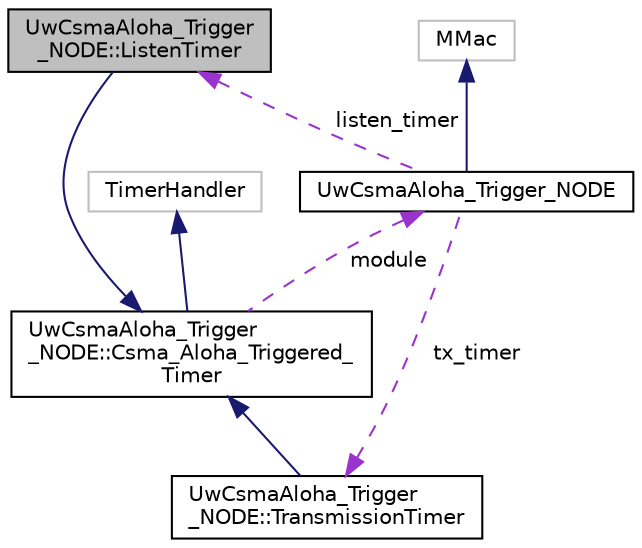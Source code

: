 digraph "UwCsmaAloha_Trigger_NODE::ListenTimer"
{
 // LATEX_PDF_SIZE
  edge [fontname="Helvetica",fontsize="10",labelfontname="Helvetica",labelfontsize="10"];
  node [fontname="Helvetica",fontsize="10",shape=record];
  Node1 [label="UwCsmaAloha_Trigger\l_NODE::ListenTimer",height=0.2,width=0.4,color="black", fillcolor="grey75", style="filled", fontcolor="black",tooltip="Class used to handle the timer to handle the listen time."];
  Node2 -> Node1 [dir="back",color="midnightblue",fontsize="10",style="solid",fontname="Helvetica"];
  Node2 [label="UwCsmaAloha_Trigger\l_NODE::Csma_Aloha_Triggered_\lTimer",height=0.2,width=0.4,color="black", fillcolor="white", style="filled",URL="$classUwCsmaAloha__Trigger__NODE_1_1Csma__Aloha__Triggered__Timer.html",tooltip="Class that describes the timers in the node."];
  Node3 -> Node2 [dir="back",color="midnightblue",fontsize="10",style="solid",fontname="Helvetica"];
  Node3 [label="TimerHandler",height=0.2,width=0.4,color="grey75", fillcolor="white", style="filled",tooltip=" "];
  Node4 -> Node2 [dir="back",color="darkorchid3",fontsize="10",style="dashed",label=" module" ,fontname="Helvetica"];
  Node4 [label="UwCsmaAloha_Trigger_NODE",height=0.2,width=0.4,color="black", fillcolor="white", style="filled",URL="$classUwCsmaAloha__Trigger__NODE.html",tooltip="Class that describes a CsmaAloha_TRIGGERED module of the node."];
  Node5 -> Node4 [dir="back",color="midnightblue",fontsize="10",style="solid",fontname="Helvetica"];
  Node5 [label="MMac",height=0.2,width=0.4,color="grey75", fillcolor="white", style="filled",tooltip=" "];
  Node1 -> Node4 [dir="back",color="darkorchid3",fontsize="10",style="dashed",label=" listen_timer" ,fontname="Helvetica"];
  Node6 -> Node4 [dir="back",color="darkorchid3",fontsize="10",style="dashed",label=" tx_timer" ,fontname="Helvetica"];
  Node6 [label="UwCsmaAloha_Trigger\l_NODE::TransmissionTimer",height=0.2,width=0.4,color="black", fillcolor="white", style="filled",URL="$classUwCsmaAloha__Trigger__NODE_1_1TransmissionTimer.html",tooltip="Class used to handle the time in which the node is allowed to transmit to the sink."];
  Node2 -> Node6 [dir="back",color="midnightblue",fontsize="10",style="solid",fontname="Helvetica"];
}
